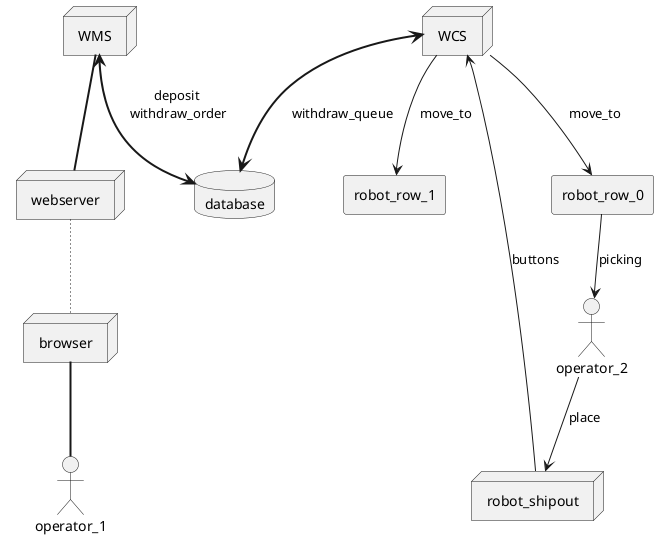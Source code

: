 	
@startuml

node WMS
node WCS
database database
node webserver
node browser
agent robot_row_0
agent robot_row_1
node robot_shipout
actor operator_1
actor operator_2

WMS == webserver
webserver ~~ browser
browser == operator_1

WMS <==> database : deposit \n withdraw_order \n 
WCS <==> database : withdraw_queue
WCS --> robot_row_0 : move_to
WCS --> robot_row_1 : move_to
WCS <-- robot_shipout : buttons

robot_row_0 --> operator_2:  picking
operator_2 --> robot_shipout: place

@enduml